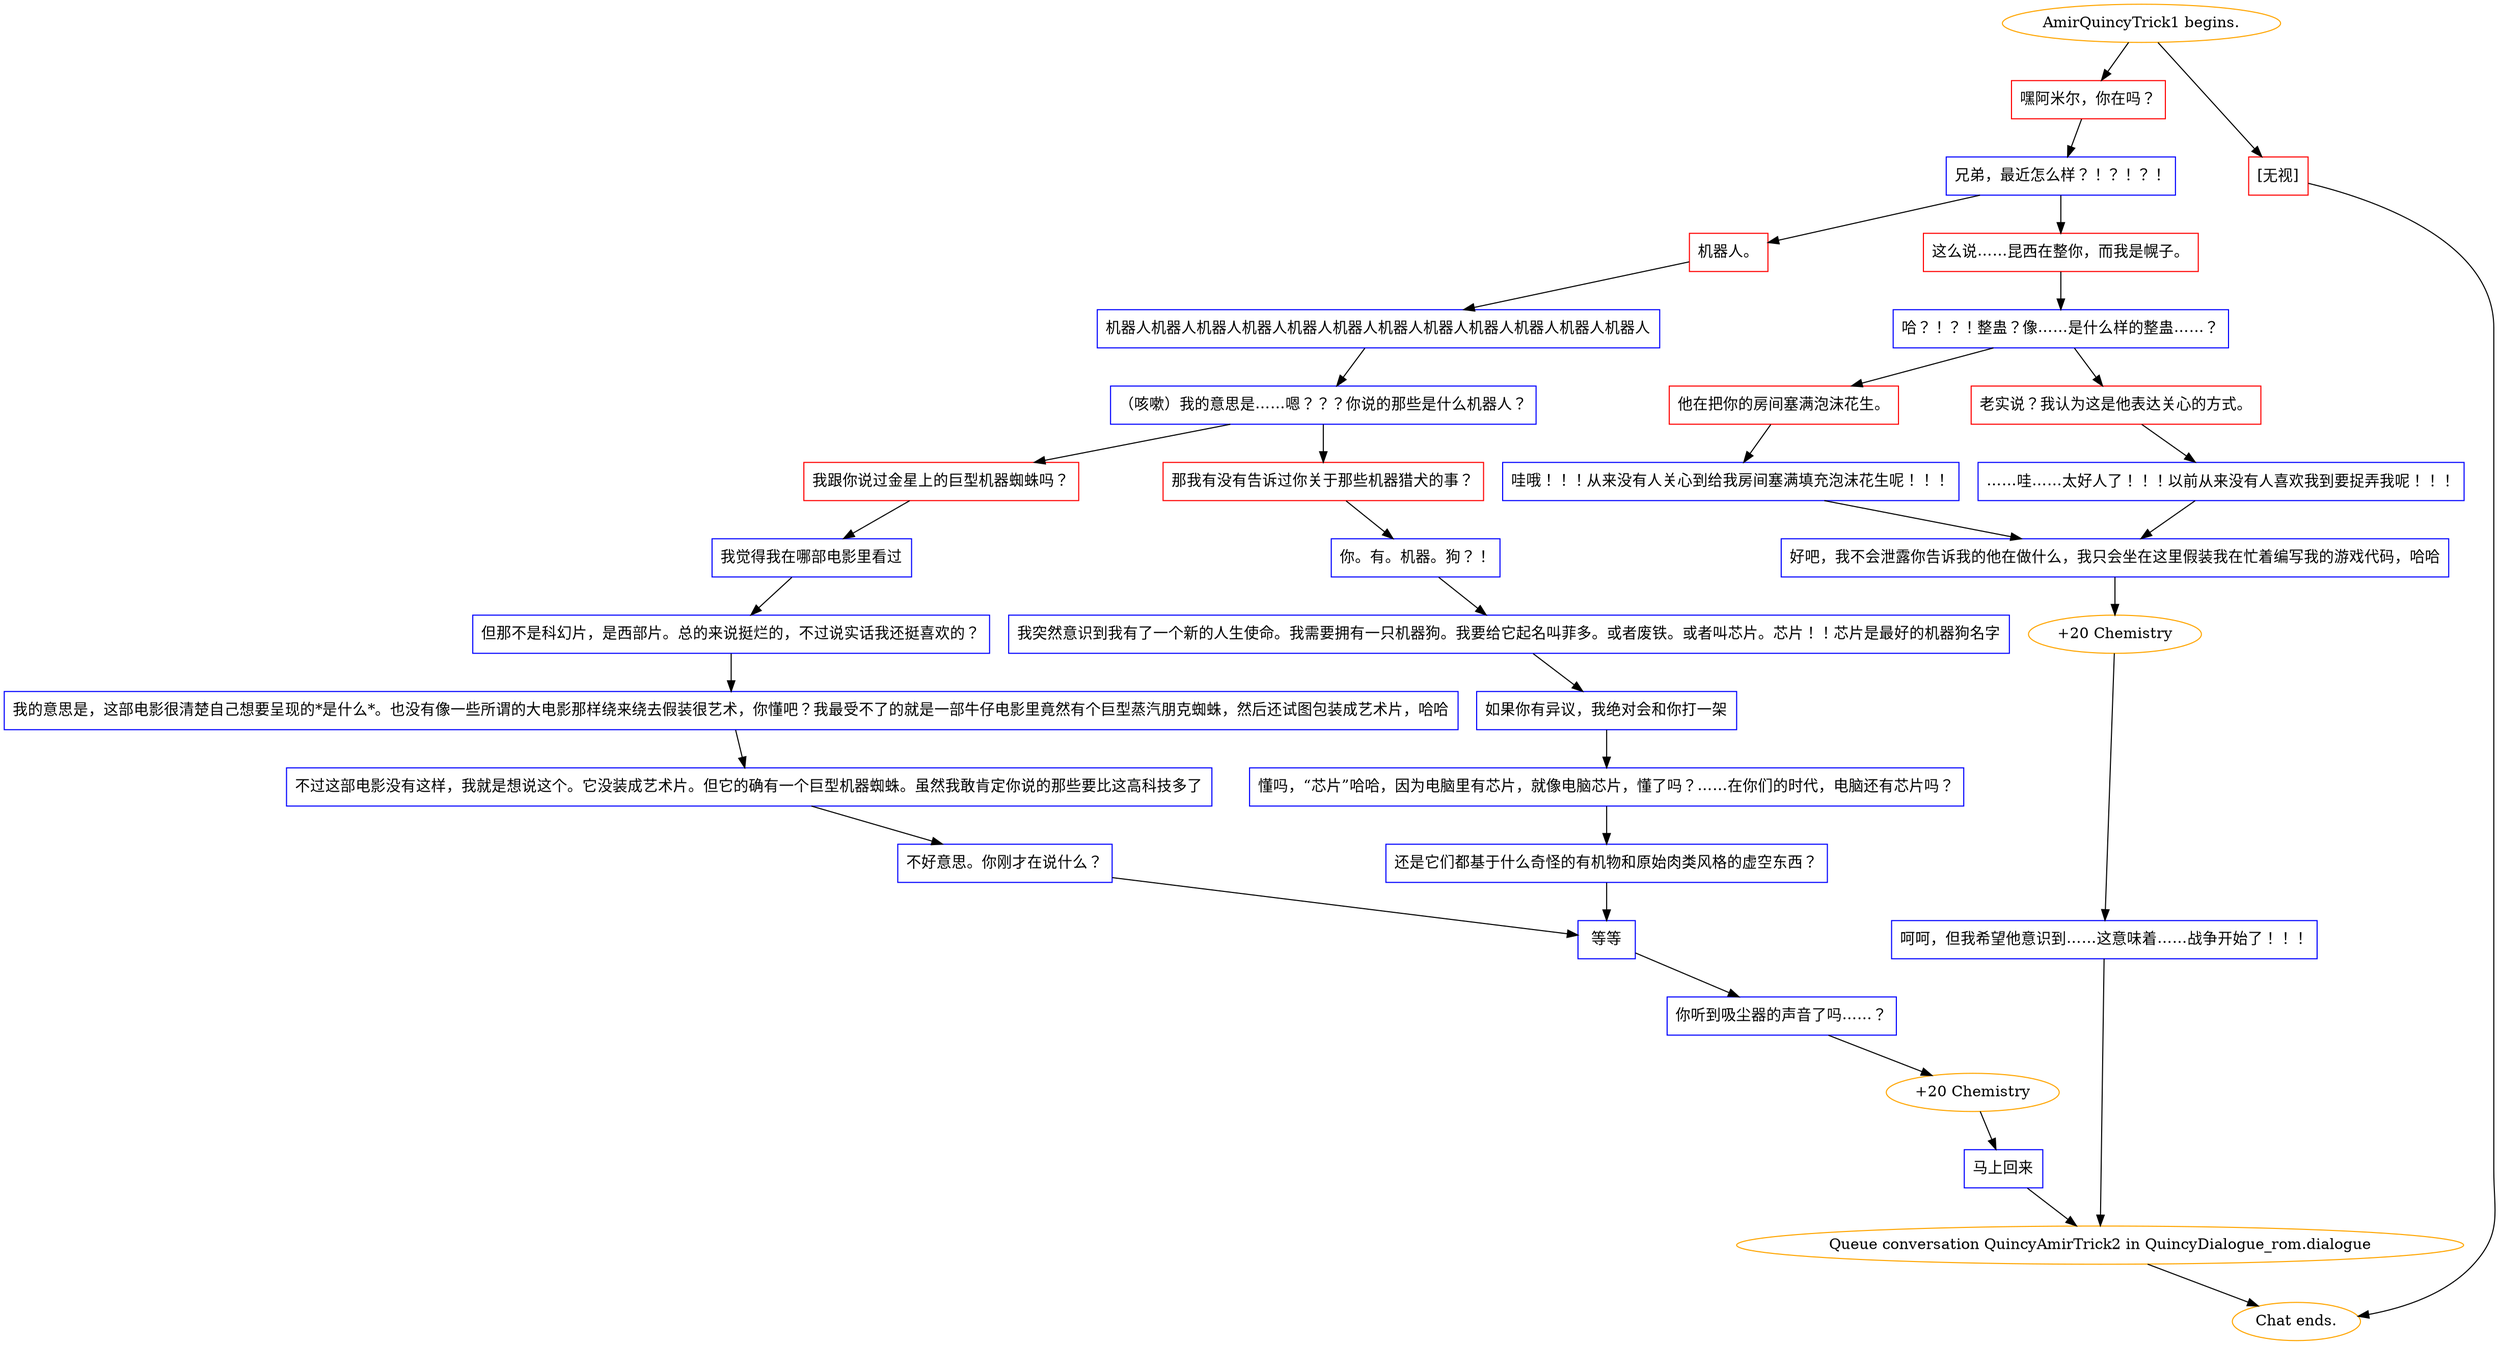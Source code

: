 digraph {
	"AmirQuincyTrick1 begins." [color=orange];
		"AmirQuincyTrick1 begins." -> j3099160265;
		"AmirQuincyTrick1 begins." -> j2424094220;
	j3099160265 [label="嘿阿米尔，你在吗？",shape=box,color=red];
		j3099160265 -> j815569136;
	j2424094220 [label="[无视]",shape=box,color=red];
		j2424094220 -> "Chat ends.";
	j815569136 [label="兄弟，最近怎么样？！？！？！",shape=box,color=blue];
		j815569136 -> j893557092;
		j815569136 -> j2239514513;
	"Chat ends." [color=orange];
	j893557092 [label="机器人。",shape=box,color=red];
		j893557092 -> j904851269;
	j2239514513 [label="这么说……昆西在整你，而我是幌子。",shape=box,color=red];
		j2239514513 -> j1164761087;
	j904851269 [label="机器人机器人机器人机器人机器人机器人机器人机器人机器人机器人机器人机器人",shape=box,color=blue];
		j904851269 -> j2484696187;
	j1164761087 [label="哈？！？！整蛊？像……是什么样的整蛊……？",shape=box,color=blue];
		j1164761087 -> j213096543;
		j1164761087 -> j2819505675;
	j2484696187 [label="（咳嗽）我的意思是……嗯？？？你说的那些是什么机器人？",shape=box,color=blue];
		j2484696187 -> j3979889726;
		j2484696187 -> j3349861078;
	j213096543 [label="他在把你的房间塞满泡沫花生。",shape=box,color=red];
		j213096543 -> j1369378756;
	j2819505675 [label="老实说？我认为这是他表达关心的方式。",shape=box,color=red];
		j2819505675 -> j1849414362;
	j3979889726 [label="我跟你说过金星上的巨型机器蜘蛛吗？",shape=box,color=red];
		j3979889726 -> j2969518783;
	j3349861078 [label="那我有没有告诉过你关于那些机器猎犬的事？",shape=box,color=red];
		j3349861078 -> j1742286708;
	j1369378756 [label="哇哦！！！从来没有人关心到给我房间塞满填充泡沫花生呢！！！",shape=box,color=blue];
		j1369378756 -> j3867455253;
	j1849414362 [label="……哇……太好人了！！！以前从来没有人喜欢我到要捉弄我呢！！！",shape=box,color=blue];
		j1849414362 -> j3867455253;
	j2969518783 [label="我觉得我在哪部电影里看过",shape=box,color=blue];
		j2969518783 -> j64470363;
	j1742286708 [label="你。有。机器。狗？！",shape=box,color=blue];
		j1742286708 -> j2124405840;
	j3867455253 [label="好吧，我不会泄露你告诉我的他在做什么，我只会坐在这里假装我在忙着编写我的游戏代码，哈哈",shape=box,color=blue];
		j3867455253 -> j4147601174;
	j64470363 [label="但那不是科幻片，是西部片。总的来说挺烂的，不过说实话我还挺喜欢的？",shape=box,color=blue];
		j64470363 -> j531035546;
	j2124405840 [label="我突然意识到我有了一个新的人生使命。我需要拥有一只机器狗。我要给它起名叫菲多。或者废铁。或者叫芯片。芯片！！芯片是最好的机器狗名字",shape=box,color=blue];
		j2124405840 -> j1377405026;
	j4147601174 [label="+20 Chemistry",color=orange];
		j4147601174 -> j375628652;
	j531035546 [label="我的意思是，这部电影很清楚自己想要呈现的*是什么*。也没有像一些所谓的大电影那样绕来绕去假装很艺术，你懂吧？我最受不了的就是一部牛仔电影里竟然有个巨型蒸汽朋克蜘蛛，然后还试图包装成艺术片，哈哈",shape=box,color=blue];
		j531035546 -> j2787242556;
	j1377405026 [label="如果你有异议，我绝对会和你打一架",shape=box,color=blue];
		j1377405026 -> j921593285;
	j375628652 [label="呵呵，但我希望他意识到……这意味着……战争开始了！！！",shape=box,color=blue];
		j375628652 -> "Initiate conversation QuincyAmirTrick2 in QuincyDialogue_rom.dialogue";
	j2787242556 [label="不过这部电影没有这样，我就是想说这个。它没装成艺术片。但它的确有一个巨型机器蜘蛛。虽然我敢肯定你说的那些要比这高科技多了",shape=box,color=blue];
		j2787242556 -> j4168951559;
	j921593285 [label="懂吗，“芯片”哈哈，因为电脑里有芯片，就像电脑芯片，懂了吗？……在你们的时代，电脑还有芯片吗？",shape=box,color=blue];
		j921593285 -> j3402419383;
	"Initiate conversation QuincyAmirTrick2 in QuincyDialogue_rom.dialogue" [label="Queue conversation QuincyAmirTrick2 in QuincyDialogue_rom.dialogue",color=orange];
		"Initiate conversation QuincyAmirTrick2 in QuincyDialogue_rom.dialogue" -> "Chat ends.";
	j4168951559 [label="不好意思。你刚才在说什么？",shape=box,color=blue];
		j4168951559 -> j417172517;
	j3402419383 [label="还是它们都基于什么奇怪的有机物和原始肉类风格的虚空东西？",shape=box,color=blue];
		j3402419383 -> j417172517;
	j417172517 [label="等等",shape=box,color=blue];
		j417172517 -> j392383995;
	j392383995 [label="你听到吸尘器的声音了吗……？",shape=box,color=blue];
		j392383995 -> j982556158;
	j982556158 [label="+20 Chemistry",color=orange];
		j982556158 -> j3675571637;
	j3675571637 [label="马上回来",shape=box,color=blue];
		j3675571637 -> "Initiate conversation QuincyAmirTrick2 in QuincyDialogue_rom.dialogue";
}
